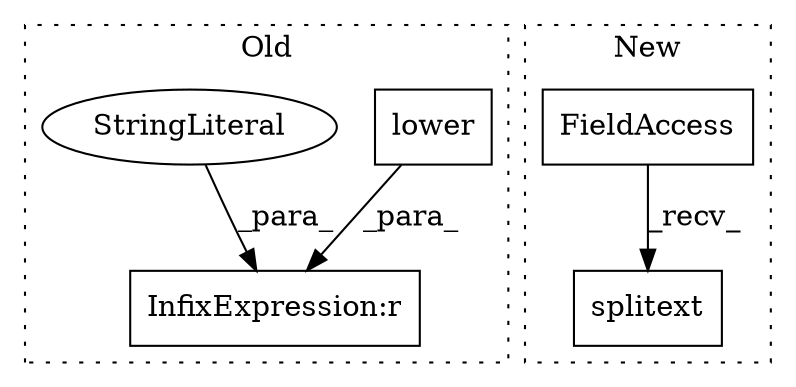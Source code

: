 digraph G {
subgraph cluster0 {
1 [label="lower" a="32" s="1869" l="7" shape="box"];
3 [label="InfixExpression:r" a="27" s="1876" l="4" shape="box"];
4 [label="StringLiteral" a="45" s="1880" l="6" shape="ellipse"];
label = "Old";
style="dotted";
}
subgraph cluster1 {
2 [label="splitext" a="32" s="1853,1869" l="9,1" shape="box"];
5 [label="FieldAccess" a="22" s="1845" l="2" shape="box"];
label = "New";
style="dotted";
}
1 -> 3 [label="_para_"];
4 -> 3 [label="_para_"];
5 -> 2 [label="_recv_"];
}
